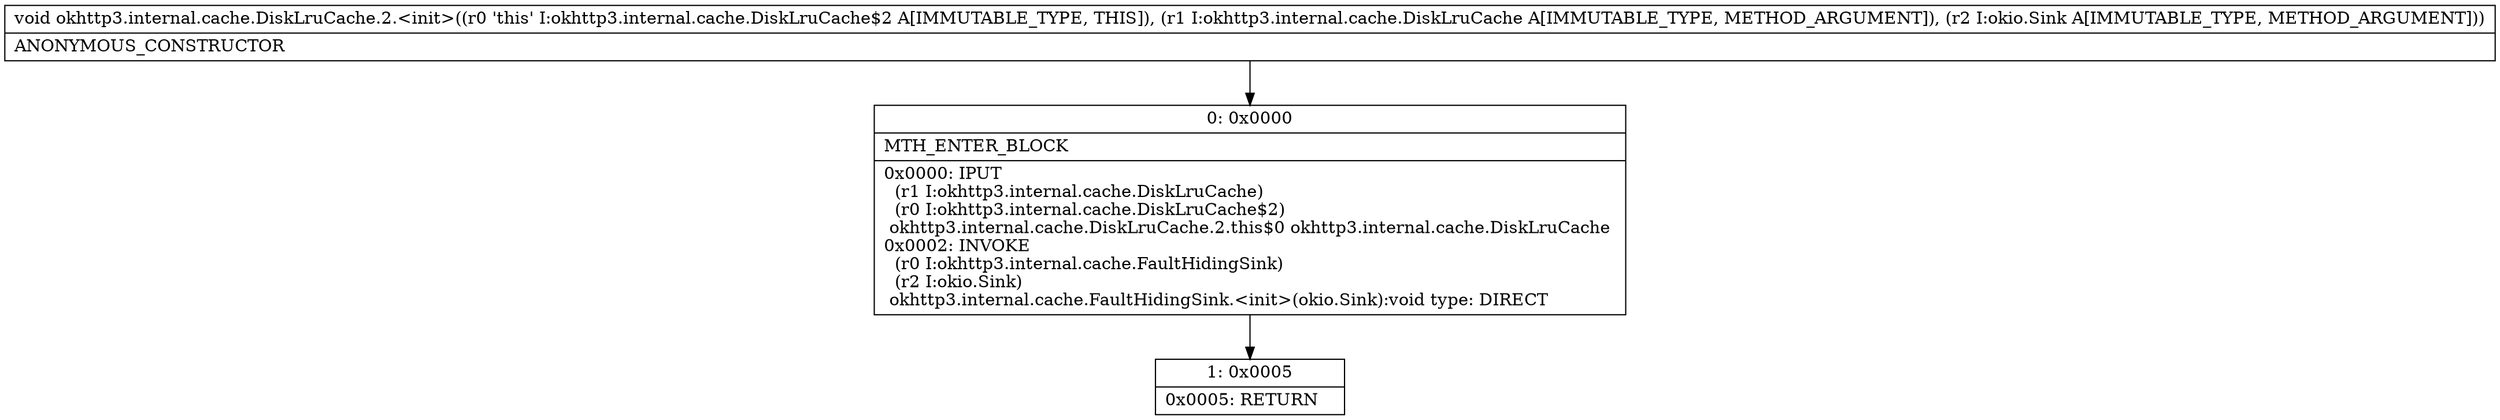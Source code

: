 digraph "CFG forokhttp3.internal.cache.DiskLruCache.2.\<init\>(Lokhttp3\/internal\/cache\/DiskLruCache;Lokio\/Sink;)V" {
Node_0 [shape=record,label="{0\:\ 0x0000|MTH_ENTER_BLOCK\l|0x0000: IPUT  \l  (r1 I:okhttp3.internal.cache.DiskLruCache)\l  (r0 I:okhttp3.internal.cache.DiskLruCache$2)\l okhttp3.internal.cache.DiskLruCache.2.this$0 okhttp3.internal.cache.DiskLruCache \l0x0002: INVOKE  \l  (r0 I:okhttp3.internal.cache.FaultHidingSink)\l  (r2 I:okio.Sink)\l okhttp3.internal.cache.FaultHidingSink.\<init\>(okio.Sink):void type: DIRECT \l}"];
Node_1 [shape=record,label="{1\:\ 0x0005|0x0005: RETURN   \l}"];
MethodNode[shape=record,label="{void okhttp3.internal.cache.DiskLruCache.2.\<init\>((r0 'this' I:okhttp3.internal.cache.DiskLruCache$2 A[IMMUTABLE_TYPE, THIS]), (r1 I:okhttp3.internal.cache.DiskLruCache A[IMMUTABLE_TYPE, METHOD_ARGUMENT]), (r2 I:okio.Sink A[IMMUTABLE_TYPE, METHOD_ARGUMENT]))  | ANONYMOUS_CONSTRUCTOR\l}"];
MethodNode -> Node_0;
Node_0 -> Node_1;
}

